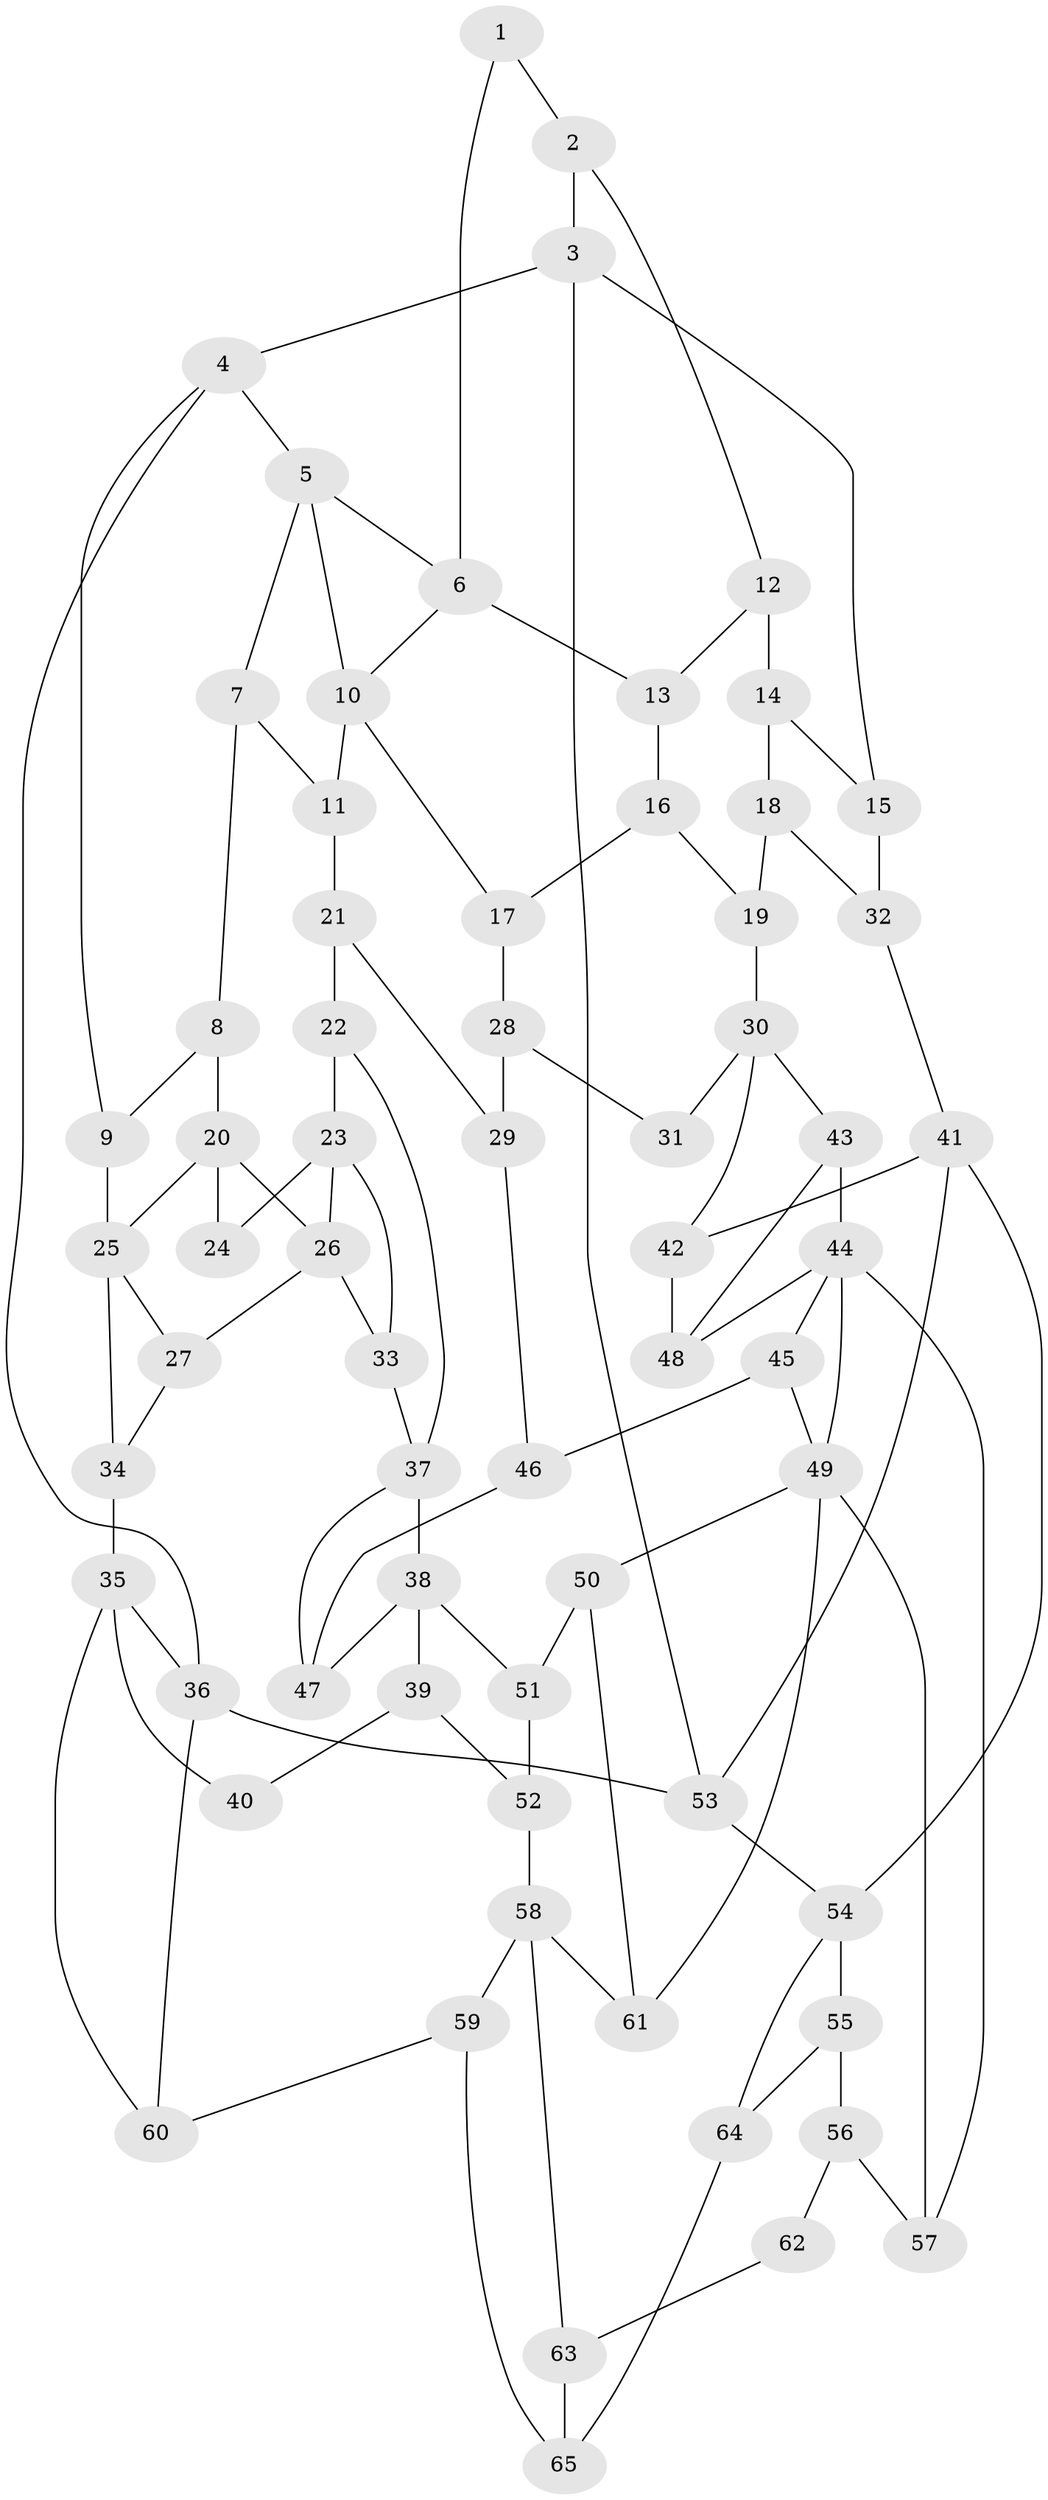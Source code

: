// original degree distribution, {4: 0.2076923076923077, 6: 0.23846153846153847, 5: 0.5153846153846153, 3: 0.038461538461538464}
// Generated by graph-tools (version 1.1) at 2025/38/03/09/25 02:38:43]
// undirected, 65 vertices, 106 edges
graph export_dot {
graph [start="1"]
  node [color=gray90,style=filled];
  1;
  2;
  3;
  4;
  5;
  6;
  7;
  8;
  9;
  10;
  11;
  12;
  13;
  14;
  15;
  16;
  17;
  18;
  19;
  20;
  21;
  22;
  23;
  24;
  25;
  26;
  27;
  28;
  29;
  30;
  31;
  32;
  33;
  34;
  35;
  36;
  37;
  38;
  39;
  40;
  41;
  42;
  43;
  44;
  45;
  46;
  47;
  48;
  49;
  50;
  51;
  52;
  53;
  54;
  55;
  56;
  57;
  58;
  59;
  60;
  61;
  62;
  63;
  64;
  65;
  1 -- 2 [weight=1.0];
  1 -- 6 [weight=1.0];
  2 -- 3 [weight=1.0];
  2 -- 12 [weight=1.0];
  3 -- 4 [weight=1.0];
  3 -- 15 [weight=1.0];
  3 -- 53 [weight=1.0];
  4 -- 5 [weight=1.0];
  4 -- 9 [weight=1.0];
  4 -- 36 [weight=1.0];
  5 -- 6 [weight=1.0];
  5 -- 7 [weight=1.0];
  5 -- 10 [weight=1.0];
  6 -- 10 [weight=1.0];
  6 -- 13 [weight=1.0];
  7 -- 8 [weight=2.0];
  7 -- 11 [weight=2.0];
  8 -- 9 [weight=1.0];
  8 -- 20 [weight=2.0];
  9 -- 25 [weight=1.0];
  10 -- 11 [weight=2.0];
  10 -- 17 [weight=1.0];
  11 -- 21 [weight=2.0];
  12 -- 13 [weight=1.0];
  12 -- 14 [weight=2.0];
  13 -- 16 [weight=1.0];
  14 -- 15 [weight=2.0];
  14 -- 18 [weight=2.0];
  15 -- 32 [weight=1.0];
  16 -- 17 [weight=1.0];
  16 -- 19 [weight=1.0];
  17 -- 28 [weight=1.0];
  18 -- 19 [weight=2.0];
  18 -- 32 [weight=1.0];
  19 -- 30 [weight=2.0];
  20 -- 24 [weight=2.0];
  20 -- 25 [weight=1.0];
  20 -- 26 [weight=1.0];
  21 -- 22 [weight=2.0];
  21 -- 29 [weight=1.0];
  22 -- 23 [weight=2.0];
  22 -- 37 [weight=1.0];
  23 -- 24 [weight=1.0];
  23 -- 26 [weight=1.0];
  23 -- 33 [weight=1.0];
  25 -- 27 [weight=2.0];
  25 -- 34 [weight=1.0];
  26 -- 27 [weight=2.0];
  26 -- 33 [weight=1.0];
  27 -- 34 [weight=2.0];
  28 -- 29 [weight=1.0];
  28 -- 31 [weight=1.0];
  29 -- 46 [weight=1.0];
  30 -- 31 [weight=2.0];
  30 -- 42 [weight=1.0];
  30 -- 43 [weight=1.0];
  32 -- 41 [weight=1.0];
  33 -- 37 [weight=1.0];
  34 -- 35 [weight=2.0];
  35 -- 36 [weight=1.0];
  35 -- 40 [weight=2.0];
  35 -- 60 [weight=1.0];
  36 -- 53 [weight=1.0];
  36 -- 60 [weight=1.0];
  37 -- 38 [weight=3.0];
  37 -- 47 [weight=1.0];
  38 -- 39 [weight=1.0];
  38 -- 47 [weight=1.0];
  38 -- 51 [weight=1.0];
  39 -- 40 [weight=1.0];
  39 -- 52 [weight=1.0];
  41 -- 42 [weight=1.0];
  41 -- 53 [weight=1.0];
  41 -- 54 [weight=1.0];
  42 -- 48 [weight=1.0];
  43 -- 44 [weight=1.0];
  43 -- 48 [weight=1.0];
  44 -- 45 [weight=1.0];
  44 -- 48 [weight=1.0];
  44 -- 49 [weight=2.0];
  44 -- 57 [weight=1.0];
  45 -- 46 [weight=1.0];
  45 -- 49 [weight=1.0];
  46 -- 47 [weight=1.0];
  49 -- 50 [weight=1.0];
  49 -- 57 [weight=1.0];
  49 -- 61 [weight=1.0];
  50 -- 51 [weight=1.0];
  50 -- 61 [weight=1.0];
  51 -- 52 [weight=1.0];
  52 -- 58 [weight=1.0];
  53 -- 54 [weight=1.0];
  54 -- 55 [weight=1.0];
  54 -- 64 [weight=1.0];
  55 -- 56 [weight=1.0];
  55 -- 64 [weight=1.0];
  56 -- 57 [weight=1.0];
  56 -- 62 [weight=1.0];
  58 -- 59 [weight=1.0];
  58 -- 61 [weight=1.0];
  58 -- 63 [weight=1.0];
  59 -- 60 [weight=1.0];
  59 -- 65 [weight=1.0];
  62 -- 63 [weight=1.0];
  63 -- 65 [weight=1.0];
  64 -- 65 [weight=1.0];
}
